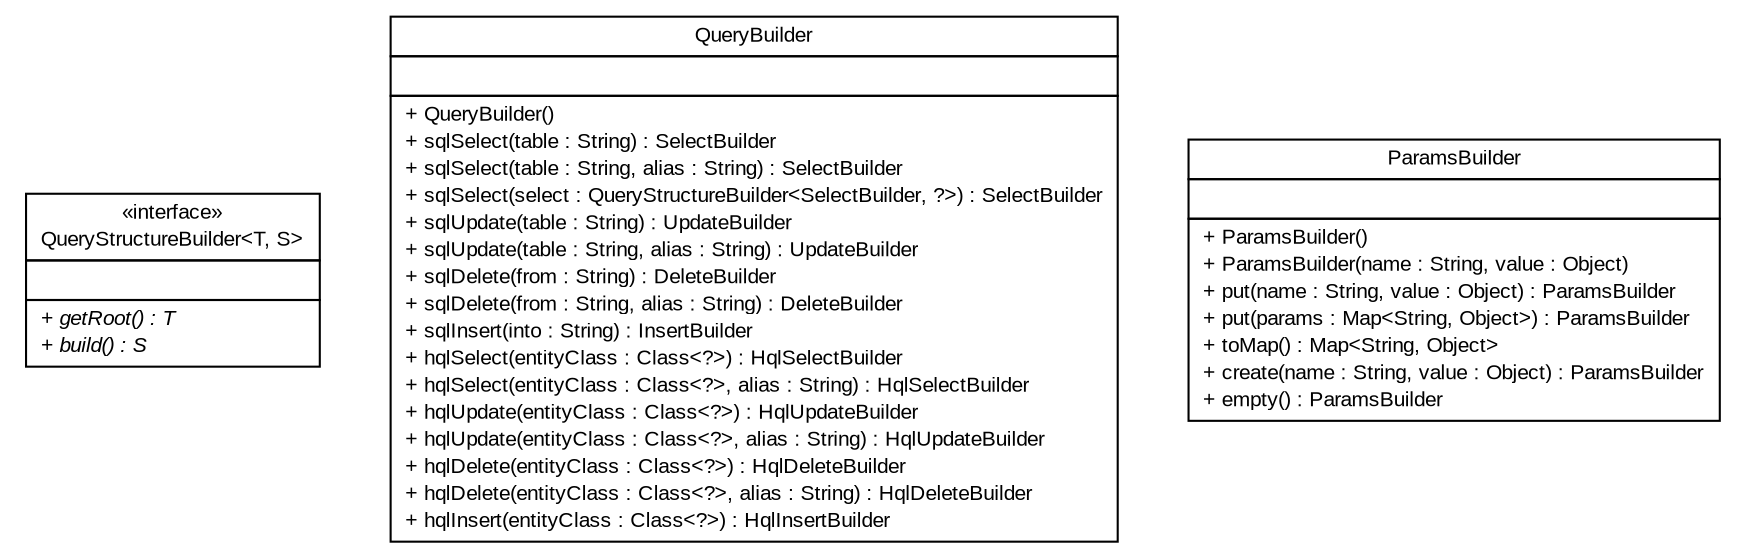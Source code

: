 #!/usr/local/bin/dot
#
# Class diagram 
# Generated by UMLGraph version R5_6 (http://www.umlgraph.org/)
#

digraph G {
	edge [fontname="arial",fontsize=10,labelfontname="arial",labelfontsize=10];
	node [fontname="arial",fontsize=10,shape=plaintext];
	nodesep=0.25;
	ranksep=0.5;
	// br.gov.to.sefaz.persistence.query.builder.QueryStructureBuilder<T, S>
	c26321 [label=<<table title="br.gov.to.sefaz.persistence.query.builder.QueryStructureBuilder" border="0" cellborder="1" cellspacing="0" cellpadding="2" port="p" href="./QueryStructureBuilder.html">
		<tr><td><table border="0" cellspacing="0" cellpadding="1">
<tr><td align="center" balign="center"> &#171;interface&#187; </td></tr>
<tr><td align="center" balign="center"> QueryStructureBuilder&lt;T, S&gt; </td></tr>
		</table></td></tr>
		<tr><td><table border="0" cellspacing="0" cellpadding="1">
<tr><td align="left" balign="left">  </td></tr>
		</table></td></tr>
		<tr><td><table border="0" cellspacing="0" cellpadding="1">
<tr><td align="left" balign="left"><font face="arial italic" point-size="10.0"> + getRoot() : T </font></td></tr>
<tr><td align="left" balign="left"><font face="arial italic" point-size="10.0"> + build() : S </font></td></tr>
		</table></td></tr>
		</table>>, URL="./QueryStructureBuilder.html", fontname="arial", fontcolor="black", fontsize=10.0];
	// br.gov.to.sefaz.persistence.query.builder.QueryBuilder
	c26322 [label=<<table title="br.gov.to.sefaz.persistence.query.builder.QueryBuilder" border="0" cellborder="1" cellspacing="0" cellpadding="2" port="p" href="./QueryBuilder.html">
		<tr><td><table border="0" cellspacing="0" cellpadding="1">
<tr><td align="center" balign="center"> QueryBuilder </td></tr>
		</table></td></tr>
		<tr><td><table border="0" cellspacing="0" cellpadding="1">
<tr><td align="left" balign="left">  </td></tr>
		</table></td></tr>
		<tr><td><table border="0" cellspacing="0" cellpadding="1">
<tr><td align="left" balign="left"> + QueryBuilder() </td></tr>
<tr><td align="left" balign="left"> + sqlSelect(table : String) : SelectBuilder </td></tr>
<tr><td align="left" balign="left"> + sqlSelect(table : String, alias : String) : SelectBuilder </td></tr>
<tr><td align="left" balign="left"> + sqlSelect(select : QueryStructureBuilder&lt;SelectBuilder, ?&gt;) : SelectBuilder </td></tr>
<tr><td align="left" balign="left"> + sqlUpdate(table : String) : UpdateBuilder </td></tr>
<tr><td align="left" balign="left"> + sqlUpdate(table : String, alias : String) : UpdateBuilder </td></tr>
<tr><td align="left" balign="left"> + sqlDelete(from : String) : DeleteBuilder </td></tr>
<tr><td align="left" balign="left"> + sqlDelete(from : String, alias : String) : DeleteBuilder </td></tr>
<tr><td align="left" balign="left"> + sqlInsert(into : String) : InsertBuilder </td></tr>
<tr><td align="left" balign="left"> + hqlSelect(entityClass : Class&lt;?&gt;) : HqlSelectBuilder </td></tr>
<tr><td align="left" balign="left"> + hqlSelect(entityClass : Class&lt;?&gt;, alias : String) : HqlSelectBuilder </td></tr>
<tr><td align="left" balign="left"> + hqlUpdate(entityClass : Class&lt;?&gt;) : HqlUpdateBuilder </td></tr>
<tr><td align="left" balign="left"> + hqlUpdate(entityClass : Class&lt;?&gt;, alias : String) : HqlUpdateBuilder </td></tr>
<tr><td align="left" balign="left"> + hqlDelete(entityClass : Class&lt;?&gt;) : HqlDeleteBuilder </td></tr>
<tr><td align="left" balign="left"> + hqlDelete(entityClass : Class&lt;?&gt;, alias : String) : HqlDeleteBuilder </td></tr>
<tr><td align="left" balign="left"> + hqlInsert(entityClass : Class&lt;?&gt;) : HqlInsertBuilder </td></tr>
		</table></td></tr>
		</table>>, URL="./QueryBuilder.html", fontname="arial", fontcolor="black", fontsize=10.0];
	// br.gov.to.sefaz.persistence.query.builder.ParamsBuilder
	c26323 [label=<<table title="br.gov.to.sefaz.persistence.query.builder.ParamsBuilder" border="0" cellborder="1" cellspacing="0" cellpadding="2" port="p" href="./ParamsBuilder.html">
		<tr><td><table border="0" cellspacing="0" cellpadding="1">
<tr><td align="center" balign="center"> ParamsBuilder </td></tr>
		</table></td></tr>
		<tr><td><table border="0" cellspacing="0" cellpadding="1">
<tr><td align="left" balign="left">  </td></tr>
		</table></td></tr>
		<tr><td><table border="0" cellspacing="0" cellpadding="1">
<tr><td align="left" balign="left"> + ParamsBuilder() </td></tr>
<tr><td align="left" balign="left"> + ParamsBuilder(name : String, value : Object) </td></tr>
<tr><td align="left" balign="left"> + put(name : String, value : Object) : ParamsBuilder </td></tr>
<tr><td align="left" balign="left"> + put(params : Map&lt;String, Object&gt;) : ParamsBuilder </td></tr>
<tr><td align="left" balign="left"> + toMap() : Map&lt;String, Object&gt; </td></tr>
<tr><td align="left" balign="left"> + create(name : String, value : Object) : ParamsBuilder </td></tr>
<tr><td align="left" balign="left"> + empty() : ParamsBuilder </td></tr>
		</table></td></tr>
		</table>>, URL="./ParamsBuilder.html", fontname="arial", fontcolor="black", fontsize=10.0];
}

